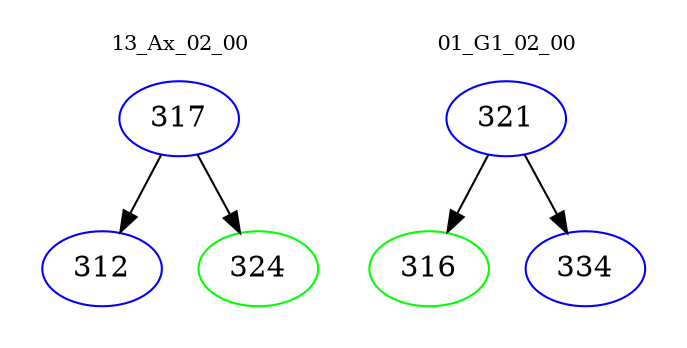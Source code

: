 digraph{
subgraph cluster_0 {
color = white
label = "13_Ax_02_00";
fontsize=10;
T0_317 [label="317", color="blue"]
T0_317 -> T0_312 [color="black"]
T0_312 [label="312", color="blue"]
T0_317 -> T0_324 [color="black"]
T0_324 [label="324", color="green"]
}
subgraph cluster_1 {
color = white
label = "01_G1_02_00";
fontsize=10;
T1_321 [label="321", color="blue"]
T1_321 -> T1_316 [color="black"]
T1_316 [label="316", color="green"]
T1_321 -> T1_334 [color="black"]
T1_334 [label="334", color="blue"]
}
}
